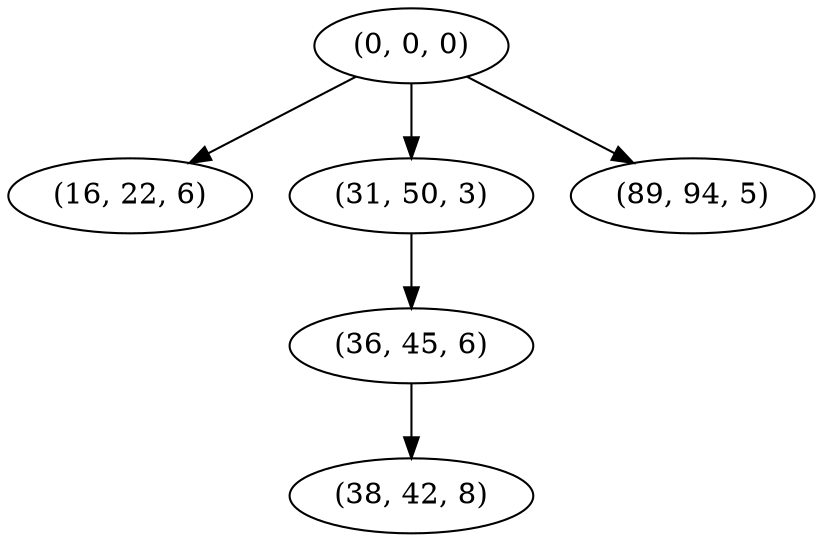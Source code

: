 digraph tree {
    "(0, 0, 0)";
    "(16, 22, 6)";
    "(31, 50, 3)";
    "(36, 45, 6)";
    "(38, 42, 8)";
    "(89, 94, 5)";
    "(0, 0, 0)" -> "(16, 22, 6)";
    "(0, 0, 0)" -> "(31, 50, 3)";
    "(0, 0, 0)" -> "(89, 94, 5)";
    "(31, 50, 3)" -> "(36, 45, 6)";
    "(36, 45, 6)" -> "(38, 42, 8)";
}
